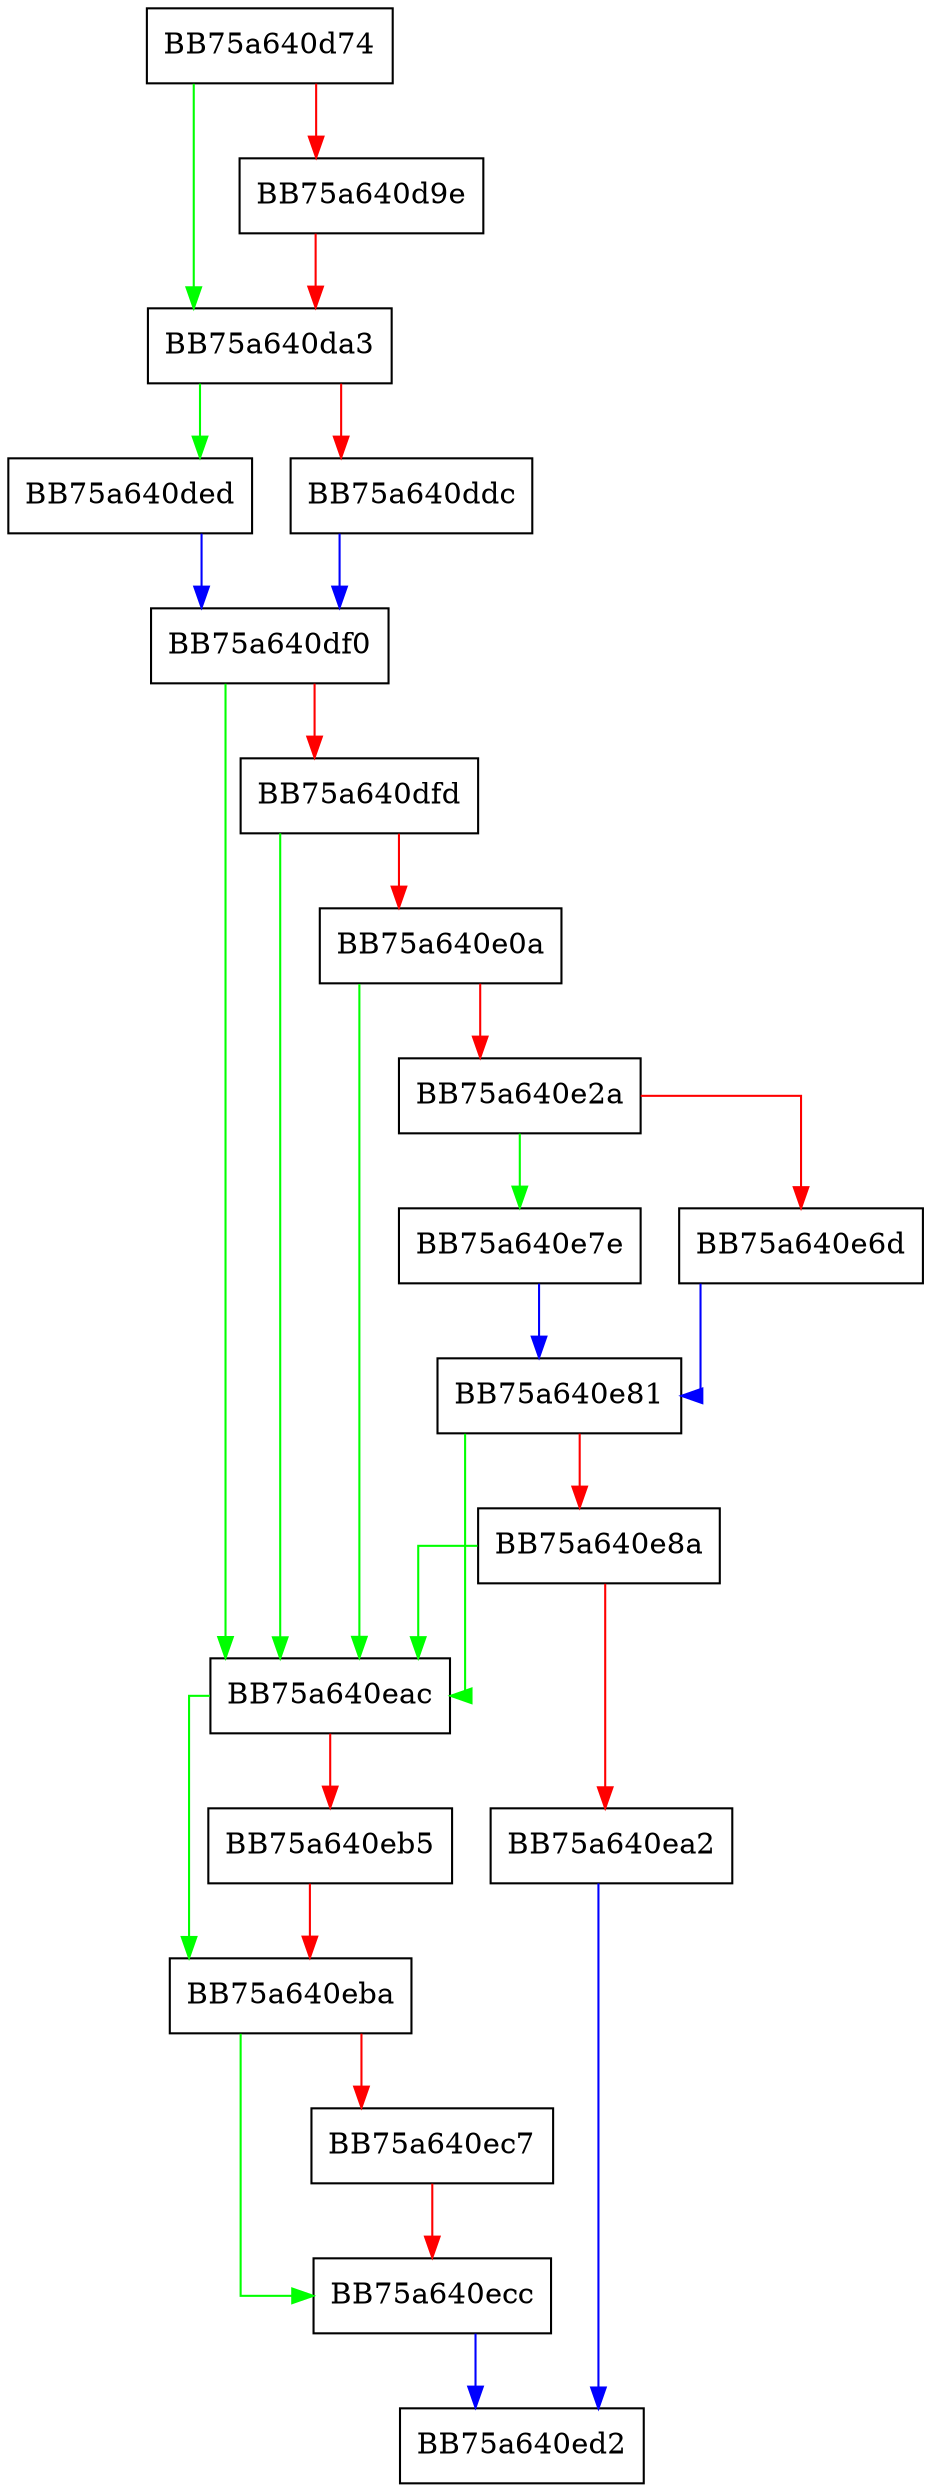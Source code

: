 digraph init_ex {
  node [shape="box"];
  graph [splines=ortho];
  BB75a640d74 -> BB75a640da3 [color="green"];
  BB75a640d74 -> BB75a640d9e [color="red"];
  BB75a640d9e -> BB75a640da3 [color="red"];
  BB75a640da3 -> BB75a640ded [color="green"];
  BB75a640da3 -> BB75a640ddc [color="red"];
  BB75a640ddc -> BB75a640df0 [color="blue"];
  BB75a640ded -> BB75a640df0 [color="blue"];
  BB75a640df0 -> BB75a640eac [color="green"];
  BB75a640df0 -> BB75a640dfd [color="red"];
  BB75a640dfd -> BB75a640eac [color="green"];
  BB75a640dfd -> BB75a640e0a [color="red"];
  BB75a640e0a -> BB75a640eac [color="green"];
  BB75a640e0a -> BB75a640e2a [color="red"];
  BB75a640e2a -> BB75a640e7e [color="green"];
  BB75a640e2a -> BB75a640e6d [color="red"];
  BB75a640e6d -> BB75a640e81 [color="blue"];
  BB75a640e7e -> BB75a640e81 [color="blue"];
  BB75a640e81 -> BB75a640eac [color="green"];
  BB75a640e81 -> BB75a640e8a [color="red"];
  BB75a640e8a -> BB75a640eac [color="green"];
  BB75a640e8a -> BB75a640ea2 [color="red"];
  BB75a640ea2 -> BB75a640ed2 [color="blue"];
  BB75a640eac -> BB75a640eba [color="green"];
  BB75a640eac -> BB75a640eb5 [color="red"];
  BB75a640eb5 -> BB75a640eba [color="red"];
  BB75a640eba -> BB75a640ecc [color="green"];
  BB75a640eba -> BB75a640ec7 [color="red"];
  BB75a640ec7 -> BB75a640ecc [color="red"];
  BB75a640ecc -> BB75a640ed2 [color="blue"];
}
